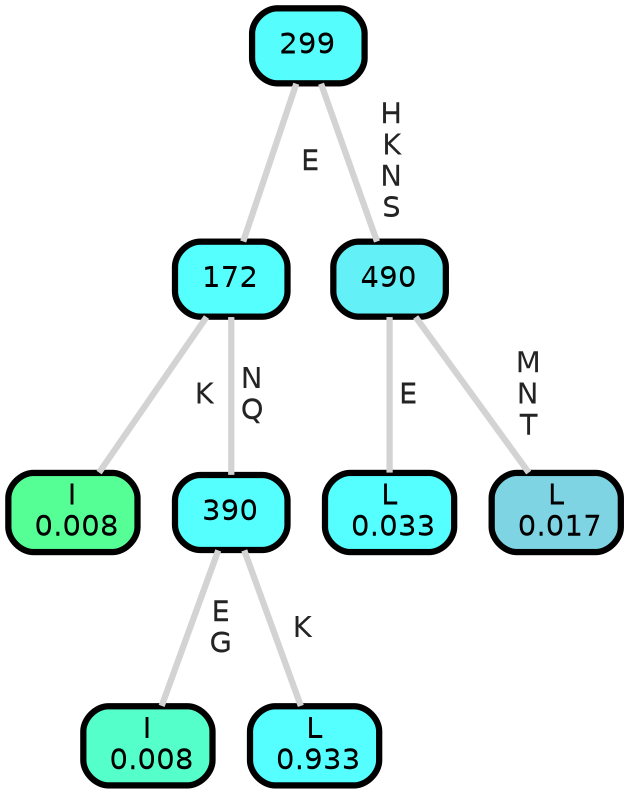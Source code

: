 graph Tree {
node [shape=box, style="filled, rounded",color="black",penwidth="3",fontcolor="black",                 fontname=helvetica] ;
graph [ranksep="0 equally", splines=straight,                 bgcolor=transparent, dpi=200] ;
edge [fontname=helvetica, fontweight=bold,fontcolor=grey14,color=lightgray] ;
0 [label="I
 0.008", fillcolor="#55ff96"] ;
1 [label="172", fillcolor="#55fffd"] ;
2 [label="I
 0.008", fillcolor="#55ffca"] ;
3 [label="390", fillcolor="#55fffe"] ;
4 [label="L
 0.933", fillcolor="#55ffff"] ;
5 [label="299", fillcolor="#55fefd"] ;
6 [label="L
 0.033", fillcolor="#55ffff"] ;
7 [label="490", fillcolor="#63f0f6"] ;
8 [label="L
 0.017", fillcolor="#7fd4e4"] ;
1 -- 0 [label=" K",penwidth=3] ;
1 -- 3 [label=" N\n Q",penwidth=3] ;
3 -- 2 [label=" E\n G",penwidth=3] ;
3 -- 4 [label=" K",penwidth=3] ;
5 -- 1 [label=" E",penwidth=3] ;
5 -- 7 [label=" H\n K\n N\n S",penwidth=3] ;
7 -- 6 [label=" E",penwidth=3] ;
7 -- 8 [label=" M\n N\n T",penwidth=3] ;
{rank = same;}}
